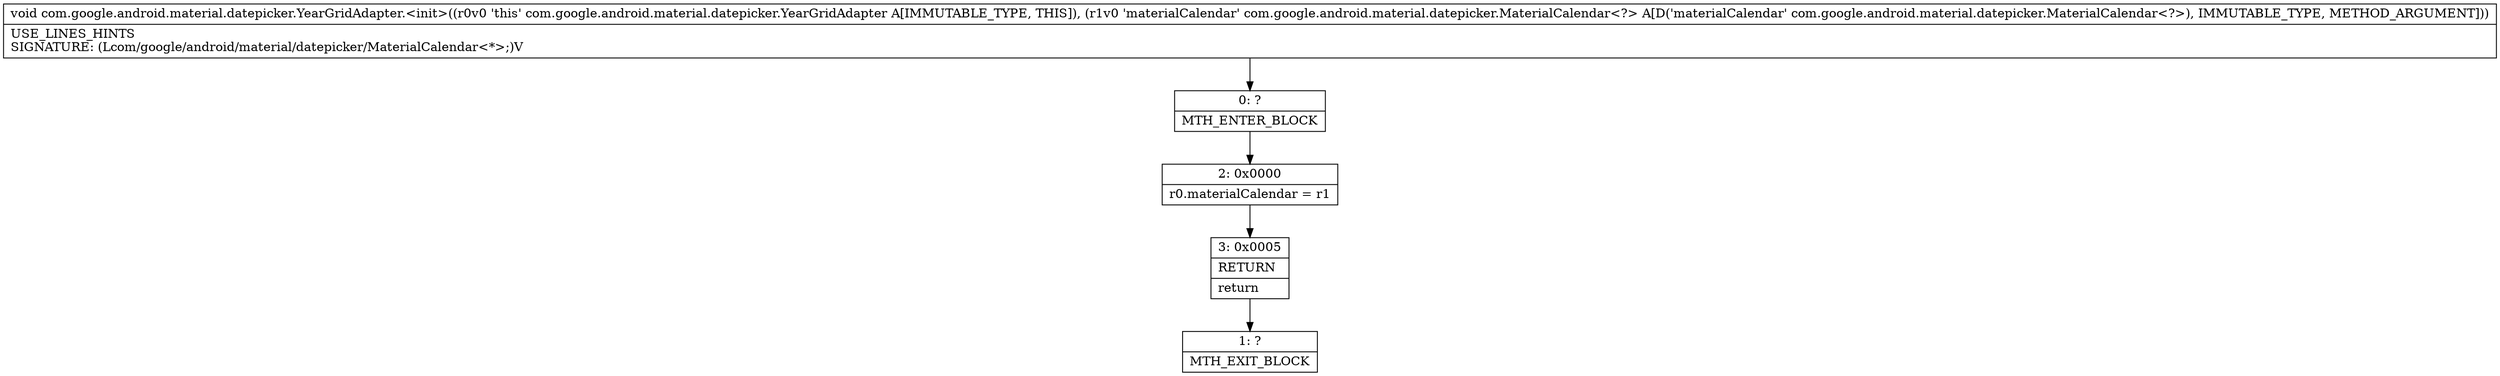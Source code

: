 digraph "CFG forcom.google.android.material.datepicker.YearGridAdapter.\<init\>(Lcom\/google\/android\/material\/datepicker\/MaterialCalendar;)V" {
Node_0 [shape=record,label="{0\:\ ?|MTH_ENTER_BLOCK\l}"];
Node_2 [shape=record,label="{2\:\ 0x0000|r0.materialCalendar = r1\l}"];
Node_3 [shape=record,label="{3\:\ 0x0005|RETURN\l|return\l}"];
Node_1 [shape=record,label="{1\:\ ?|MTH_EXIT_BLOCK\l}"];
MethodNode[shape=record,label="{void com.google.android.material.datepicker.YearGridAdapter.\<init\>((r0v0 'this' com.google.android.material.datepicker.YearGridAdapter A[IMMUTABLE_TYPE, THIS]), (r1v0 'materialCalendar' com.google.android.material.datepicker.MaterialCalendar\<?\> A[D('materialCalendar' com.google.android.material.datepicker.MaterialCalendar\<?\>), IMMUTABLE_TYPE, METHOD_ARGUMENT]))  | USE_LINES_HINTS\lSIGNATURE: (Lcom\/google\/android\/material\/datepicker\/MaterialCalendar\<*\>;)V\l}"];
MethodNode -> Node_0;Node_0 -> Node_2;
Node_2 -> Node_3;
Node_3 -> Node_1;
}

